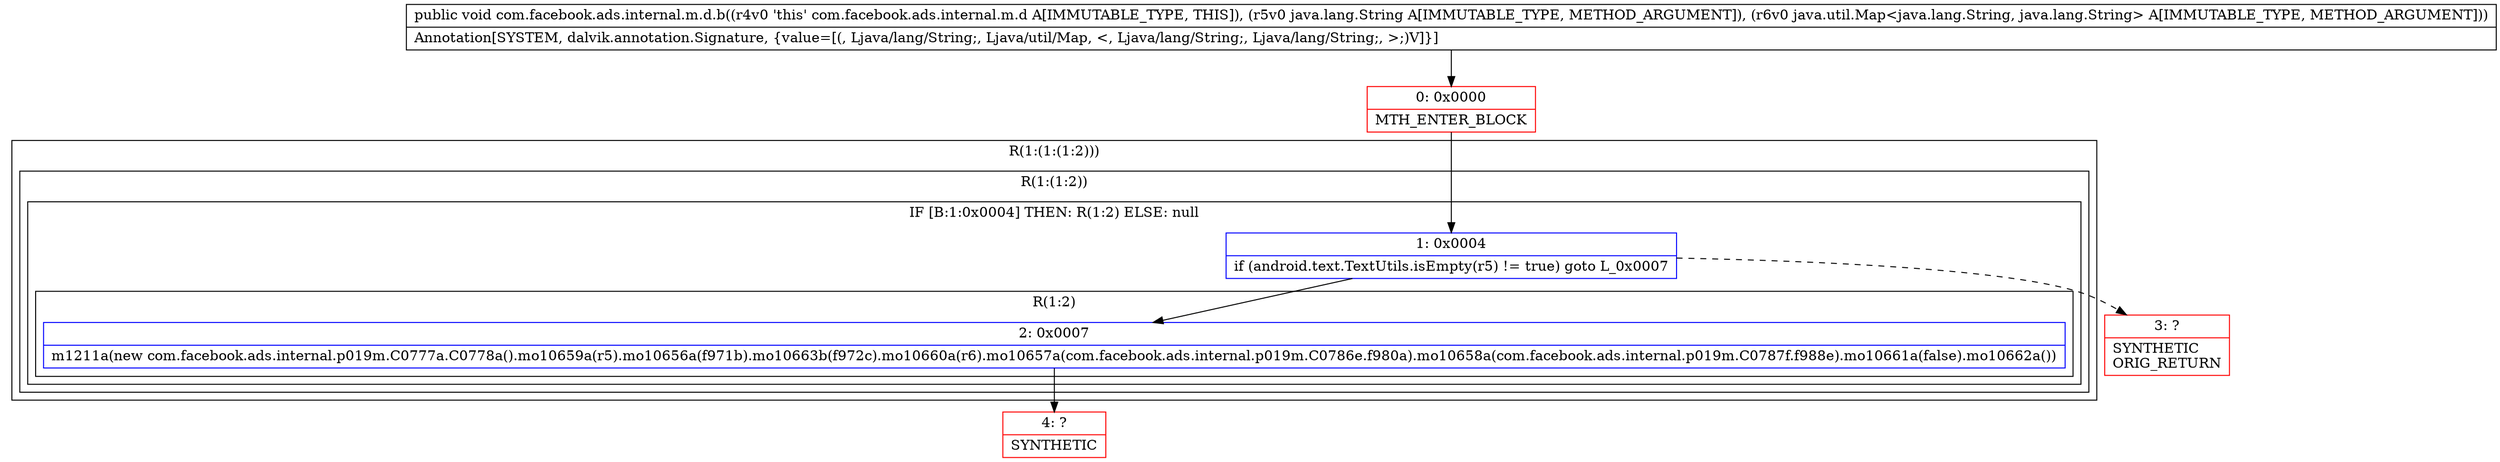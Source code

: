 digraph "CFG forcom.facebook.ads.internal.m.d.b(Ljava\/lang\/String;Ljava\/util\/Map;)V" {
subgraph cluster_Region_1974682256 {
label = "R(1:(1:(1:2)))";
node [shape=record,color=blue];
subgraph cluster_Region_118378287 {
label = "R(1:(1:2))";
node [shape=record,color=blue];
subgraph cluster_IfRegion_1217756855 {
label = "IF [B:1:0x0004] THEN: R(1:2) ELSE: null";
node [shape=record,color=blue];
Node_1 [shape=record,label="{1\:\ 0x0004|if (android.text.TextUtils.isEmpty(r5) != true) goto L_0x0007\l}"];
subgraph cluster_Region_1404654689 {
label = "R(1:2)";
node [shape=record,color=blue];
Node_2 [shape=record,label="{2\:\ 0x0007|m1211a(new com.facebook.ads.internal.p019m.C0777a.C0778a().mo10659a(r5).mo10656a(f971b).mo10663b(f972c).mo10660a(r6).mo10657a(com.facebook.ads.internal.p019m.C0786e.f980a).mo10658a(com.facebook.ads.internal.p019m.C0787f.f988e).mo10661a(false).mo10662a())\l}"];
}
}
}
}
Node_0 [shape=record,color=red,label="{0\:\ 0x0000|MTH_ENTER_BLOCK\l}"];
Node_3 [shape=record,color=red,label="{3\:\ ?|SYNTHETIC\lORIG_RETURN\l}"];
Node_4 [shape=record,color=red,label="{4\:\ ?|SYNTHETIC\l}"];
MethodNode[shape=record,label="{public void com.facebook.ads.internal.m.d.b((r4v0 'this' com.facebook.ads.internal.m.d A[IMMUTABLE_TYPE, THIS]), (r5v0 java.lang.String A[IMMUTABLE_TYPE, METHOD_ARGUMENT]), (r6v0 java.util.Map\<java.lang.String, java.lang.String\> A[IMMUTABLE_TYPE, METHOD_ARGUMENT]))  | Annotation[SYSTEM, dalvik.annotation.Signature, \{value=[(, Ljava\/lang\/String;, Ljava\/util\/Map, \<, Ljava\/lang\/String;, Ljava\/lang\/String;, \>;)V]\}]\l}"];
MethodNode -> Node_0;
Node_1 -> Node_2;
Node_1 -> Node_3[style=dashed];
Node_2 -> Node_4;
Node_0 -> Node_1;
}

